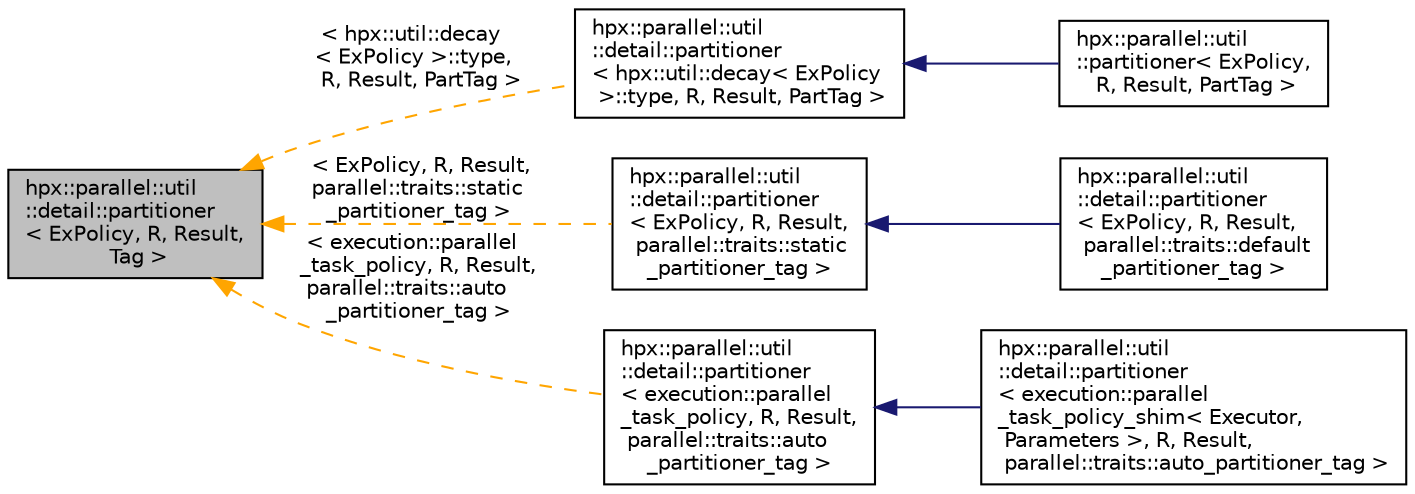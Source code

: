 digraph "hpx::parallel::util::detail::partitioner&lt; ExPolicy, R, Result, Tag &gt;"
{
  edge [fontname="Helvetica",fontsize="10",labelfontname="Helvetica",labelfontsize="10"];
  node [fontname="Helvetica",fontsize="10",shape=record];
  rankdir="LR";
  Node0 [label="hpx::parallel::util\l::detail::partitioner\l\< ExPolicy, R, Result,\l Tag \>",height=0.2,width=0.4,color="black", fillcolor="grey75", style="filled", fontcolor="black"];
  Node0 -> Node1 [dir="back",color="orange",fontsize="10",style="dashed",label=" \< hpx::util::decay\l\< ExPolicy \>::type,\l R, Result, PartTag \>" ,fontname="Helvetica"];
  Node1 [label="hpx::parallel::util\l::detail::partitioner\l\< hpx::util::decay\< ExPolicy\l \>::type, R, Result, PartTag \>",height=0.2,width=0.4,color="black", fillcolor="white", style="filled",URL="$d9/d68/structhpx_1_1parallel_1_1util_1_1detail_1_1partitioner.html"];
  Node1 -> Node2 [dir="back",color="midnightblue",fontsize="10",style="solid",fontname="Helvetica"];
  Node2 [label="hpx::parallel::util\l::partitioner\< ExPolicy,\l R, Result, PartTag \>",height=0.2,width=0.4,color="black", fillcolor="white", style="filled",URL="$de/d19/structhpx_1_1parallel_1_1util_1_1partitioner.html"];
  Node0 -> Node3 [dir="back",color="orange",fontsize="10",style="dashed",label=" \< ExPolicy, R, Result,\l parallel::traits::static\l_partitioner_tag \>" ,fontname="Helvetica"];
  Node3 [label="hpx::parallel::util\l::detail::partitioner\l\< ExPolicy, R, Result,\l parallel::traits::static\l_partitioner_tag \>",height=0.2,width=0.4,color="black", fillcolor="white", style="filled",URL="$d9/d68/structhpx_1_1parallel_1_1util_1_1detail_1_1partitioner.html"];
  Node3 -> Node4 [dir="back",color="midnightblue",fontsize="10",style="solid",fontname="Helvetica"];
  Node4 [label="hpx::parallel::util\l::detail::partitioner\l\< ExPolicy, R, Result,\l parallel::traits::default\l_partitioner_tag \>",height=0.2,width=0.4,color="black", fillcolor="white", style="filled",URL="$da/d71/structhpx_1_1parallel_1_1util_1_1detail_1_1partitioner_3_01_ex_policy_00_01_r_00_01_result_00_017dc03d03500d92733befbc81841f2325.html"];
  Node0 -> Node5 [dir="back",color="orange",fontsize="10",style="dashed",label=" \< execution::parallel\l_task_policy, R, Result,\l parallel::traits::auto\l_partitioner_tag \>" ,fontname="Helvetica"];
  Node5 [label="hpx::parallel::util\l::detail::partitioner\l\< execution::parallel\l_task_policy, R, Result,\l parallel::traits::auto\l_partitioner_tag \>",height=0.2,width=0.4,color="black", fillcolor="white", style="filled",URL="$d9/d68/structhpx_1_1parallel_1_1util_1_1detail_1_1partitioner.html"];
  Node5 -> Node6 [dir="back",color="midnightblue",fontsize="10",style="solid",fontname="Helvetica"];
  Node6 [label="hpx::parallel::util\l::detail::partitioner\l\< execution::parallel\l_task_policy_shim\< Executor,\l Parameters \>, R, Result,\l parallel::traits::auto_partitioner_tag \>",height=0.2,width=0.4,color="black", fillcolor="white", style="filled",URL="$de/dd7/structhpx_1_1parallel_1_1util_1_1detail_1_1partitioner_3_01execution_1_1parallel__task__policy__87fe0bf782e08d29d2c10aaf216ae506.html"];
}
